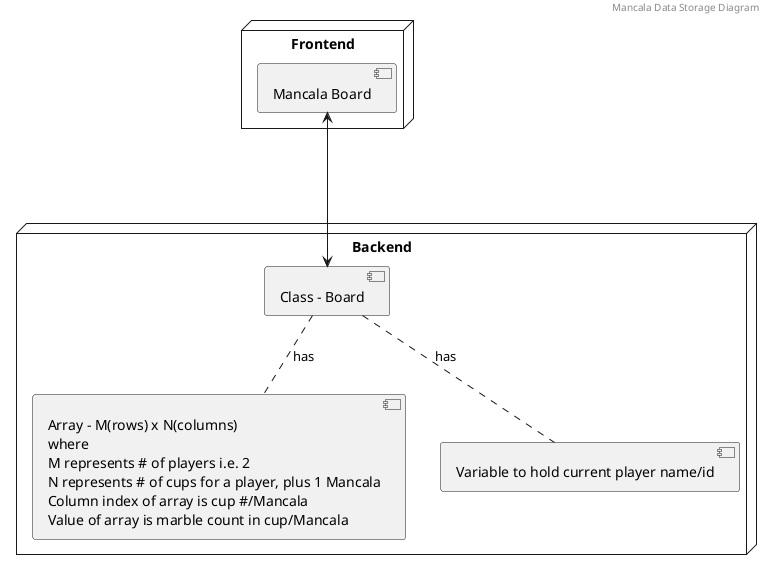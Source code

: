@startuml
'https://plantuml.com/component-diagram
header Mancala Data Storage Diagram

node "Frontend" {
    [Mancala Board]
}

node "Backend" {
    [Class - Board] .. [Array - M(rows) x N(columns)\nwhere\nM represents # of players i.e. 2\nN represents # of cups for a player, plus 1 Mancala\nColumn index of array is cup #/Mancala\nValue of array is marble count in cup/Mancala] :has
    [Class - Board] .. [Variable to hold current player name/id] :has
}

[Mancala Board] <---> [Class - Board]
@enduml